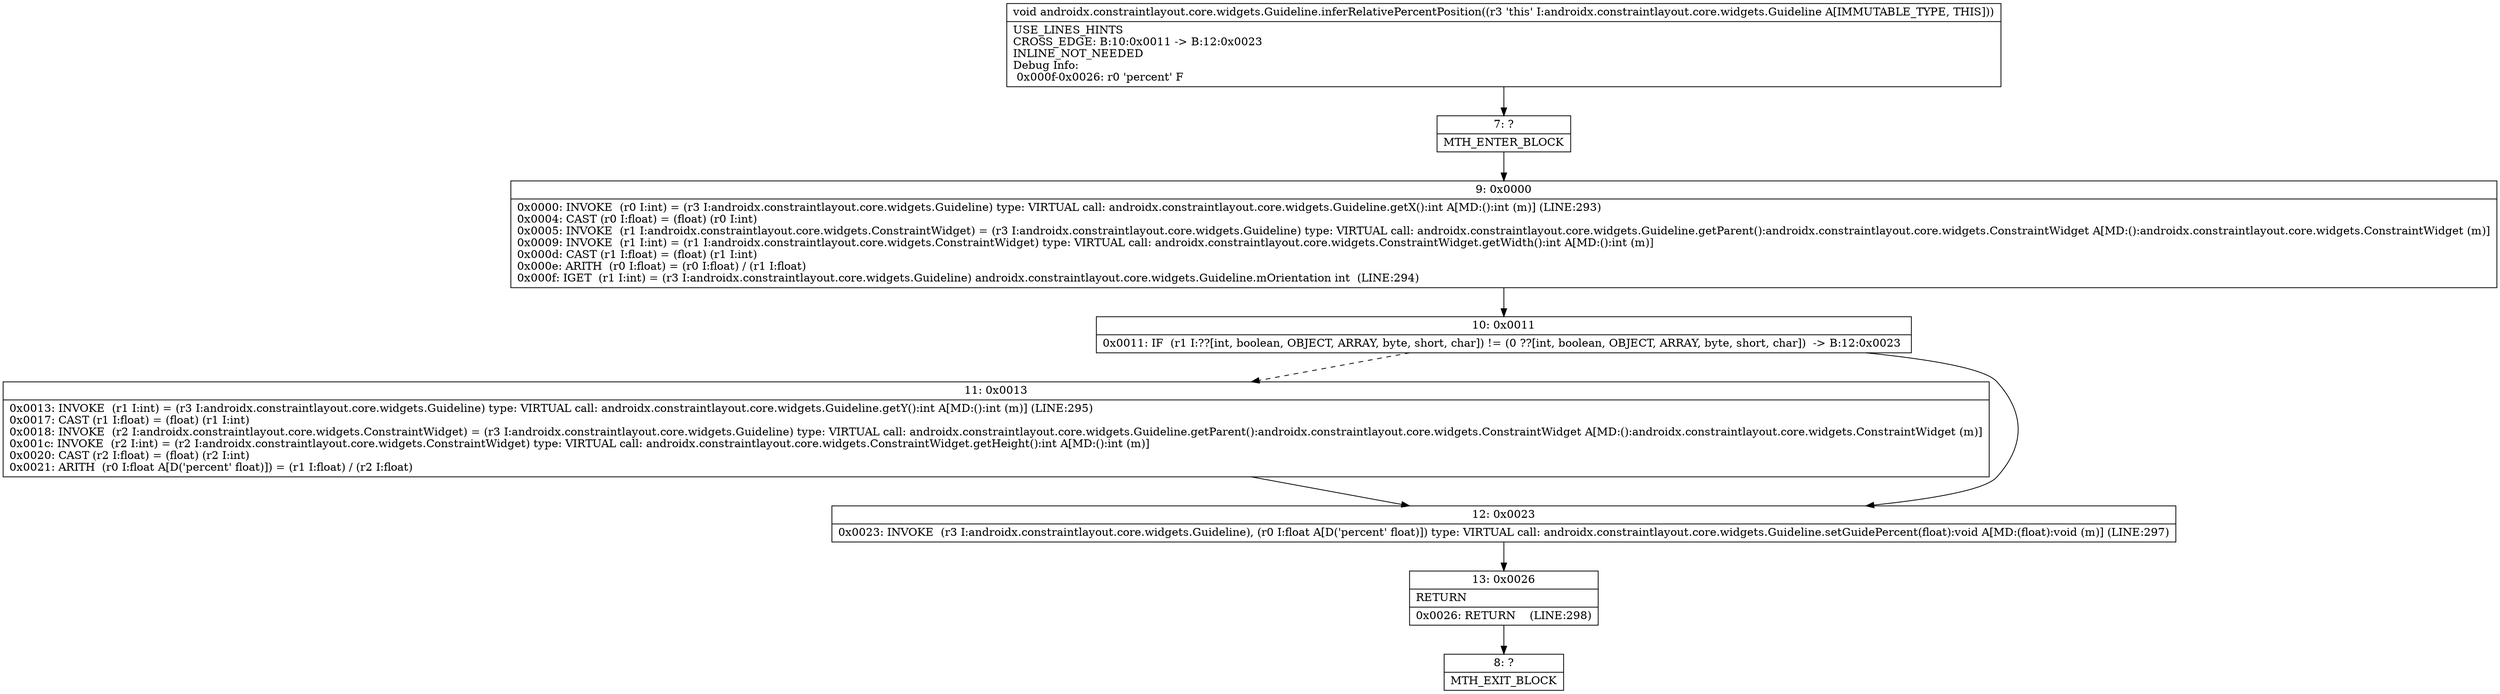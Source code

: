 digraph "CFG forandroidx.constraintlayout.core.widgets.Guideline.inferRelativePercentPosition()V" {
Node_7 [shape=record,label="{7\:\ ?|MTH_ENTER_BLOCK\l}"];
Node_9 [shape=record,label="{9\:\ 0x0000|0x0000: INVOKE  (r0 I:int) = (r3 I:androidx.constraintlayout.core.widgets.Guideline) type: VIRTUAL call: androidx.constraintlayout.core.widgets.Guideline.getX():int A[MD:():int (m)] (LINE:293)\l0x0004: CAST (r0 I:float) = (float) (r0 I:int) \l0x0005: INVOKE  (r1 I:androidx.constraintlayout.core.widgets.ConstraintWidget) = (r3 I:androidx.constraintlayout.core.widgets.Guideline) type: VIRTUAL call: androidx.constraintlayout.core.widgets.Guideline.getParent():androidx.constraintlayout.core.widgets.ConstraintWidget A[MD:():androidx.constraintlayout.core.widgets.ConstraintWidget (m)]\l0x0009: INVOKE  (r1 I:int) = (r1 I:androidx.constraintlayout.core.widgets.ConstraintWidget) type: VIRTUAL call: androidx.constraintlayout.core.widgets.ConstraintWidget.getWidth():int A[MD:():int (m)]\l0x000d: CAST (r1 I:float) = (float) (r1 I:int) \l0x000e: ARITH  (r0 I:float) = (r0 I:float) \/ (r1 I:float) \l0x000f: IGET  (r1 I:int) = (r3 I:androidx.constraintlayout.core.widgets.Guideline) androidx.constraintlayout.core.widgets.Guideline.mOrientation int  (LINE:294)\l}"];
Node_10 [shape=record,label="{10\:\ 0x0011|0x0011: IF  (r1 I:??[int, boolean, OBJECT, ARRAY, byte, short, char]) != (0 ??[int, boolean, OBJECT, ARRAY, byte, short, char])  \-\> B:12:0x0023 \l}"];
Node_11 [shape=record,label="{11\:\ 0x0013|0x0013: INVOKE  (r1 I:int) = (r3 I:androidx.constraintlayout.core.widgets.Guideline) type: VIRTUAL call: androidx.constraintlayout.core.widgets.Guideline.getY():int A[MD:():int (m)] (LINE:295)\l0x0017: CAST (r1 I:float) = (float) (r1 I:int) \l0x0018: INVOKE  (r2 I:androidx.constraintlayout.core.widgets.ConstraintWidget) = (r3 I:androidx.constraintlayout.core.widgets.Guideline) type: VIRTUAL call: androidx.constraintlayout.core.widgets.Guideline.getParent():androidx.constraintlayout.core.widgets.ConstraintWidget A[MD:():androidx.constraintlayout.core.widgets.ConstraintWidget (m)]\l0x001c: INVOKE  (r2 I:int) = (r2 I:androidx.constraintlayout.core.widgets.ConstraintWidget) type: VIRTUAL call: androidx.constraintlayout.core.widgets.ConstraintWidget.getHeight():int A[MD:():int (m)]\l0x0020: CAST (r2 I:float) = (float) (r2 I:int) \l0x0021: ARITH  (r0 I:float A[D('percent' float)]) = (r1 I:float) \/ (r2 I:float) \l}"];
Node_12 [shape=record,label="{12\:\ 0x0023|0x0023: INVOKE  (r3 I:androidx.constraintlayout.core.widgets.Guideline), (r0 I:float A[D('percent' float)]) type: VIRTUAL call: androidx.constraintlayout.core.widgets.Guideline.setGuidePercent(float):void A[MD:(float):void (m)] (LINE:297)\l}"];
Node_13 [shape=record,label="{13\:\ 0x0026|RETURN\l|0x0026: RETURN    (LINE:298)\l}"];
Node_8 [shape=record,label="{8\:\ ?|MTH_EXIT_BLOCK\l}"];
MethodNode[shape=record,label="{void androidx.constraintlayout.core.widgets.Guideline.inferRelativePercentPosition((r3 'this' I:androidx.constraintlayout.core.widgets.Guideline A[IMMUTABLE_TYPE, THIS]))  | USE_LINES_HINTS\lCROSS_EDGE: B:10:0x0011 \-\> B:12:0x0023\lINLINE_NOT_NEEDED\lDebug Info:\l  0x000f\-0x0026: r0 'percent' F\l}"];
MethodNode -> Node_7;Node_7 -> Node_9;
Node_9 -> Node_10;
Node_10 -> Node_11[style=dashed];
Node_10 -> Node_12;
Node_11 -> Node_12;
Node_12 -> Node_13;
Node_13 -> Node_8;
}

